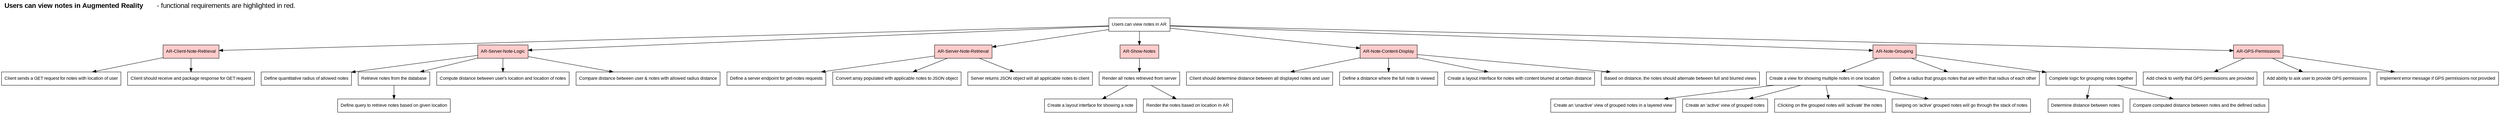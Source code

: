 digraph G {
    fontsize = 18
    fontname = Arial
    labelloc = "t"
    labeljust = "l"
    rankdir="TB"

    // System feature title
    label = <<b>Users can view notes in Augmented Reality      </b> - functional requirements are highlighted in red.<br/><br/>>

    // System feature
    node [shape=record fontname=Arial fontsize=12]
    0 [label="Users can view notes in AR"]

    // Functional Requirements
    node [style=filled fillcolor="#FFCCCC"]
    1 [label="AR-Client-Note-Retrieval"]
    2 [label="AR-Server-Note-Logic"]
    3 [label="AR-Server-Note-Retrieval"]
    4 [label="AR-Show-Notes"]
    5 [label="AR-Note-Content-Display"]
    6 [label="AR-Note-Grouping"]
    7 [label="AR-GPS-Permissions"]
    node [fillcolor="#FFFFFF"]
    0 -> 1, 2, 3, 4, 5, 6, 7

    // func-req-1 sub-reqs
    1.1 [label="Client sends a GET request for notes with location of user"]
    1.2 [label="Client should receive and package response for GET request"]
    1 -> {1.1, 1.2}

    2.1 [label="Define quantitative radius of allowed notes"]
    2.2 [label="Retrieve notes from the database"]
    2.3 [label="Compute distance between user's location and location of notes"]
    2.4 [label="Compare distance between user & notes with allowed radius distance"]
    2 -> {2.1, 2.2, 2.3, 2.4}

    "2.2.1" [label="Define query to retrieve notes based on given location"]
    2.2 -> {"2.2.1"}

    3.1 [label="Define a server endpoint for get-notes requests"]
    3.2 [label="Convert array populated with applicable notes to JSON object"]
    3.3 [label="Server returns JSON object will all applicable notes to client"]
    3 -> {3.1, 3.2, 3.3}

    4.1 [label="Render all notes retrieved from server"]
    4 -> {4.1}

    "4.1.1" [label="Create a layout interface for showing a note"]
    "4.1.2" [label="Render the notes based on location in AR"]
    4.1 -> {"4.1.1", "4.1.2"}

    5.1 [label="Client should determine distance between all displayed notes and user"]
    5.2 [label="Define a distance where the full note is viewed"]
    5.3 [label="Create a layout interface for notes with content blurred at certain distance"]
    5.4 [label="Based on distance, the notes should alternate between full and blurred views"]
    5 -> {5.1, 5.2, 5.3, 5.4}

    6.1 [label="Create a view for showing multiple notes in one location"]
    6.2 [label="Define a radius that groups notes that are within that radius of each other"]
    6.3 [label="Complete logic for grouping notes together"]
    6 -> {6.1, 6.2, 6.3}

    "6.1.1" [label="Create an 'unactive' view of grouped notes in a layered view"]
    "6.1.2" [label="Create an 'active' view of grouped notes"]
    "6.1.3" [label="Clicking on the grouped notes will 'activate' the notes"]
    "6.1.4" [label="Swiping on 'active' grouped notes will go through the stack of notes"]
    6.1 -> {"6.1.1", "6.1.2", "6.1.3", "6.1.4"}

    "6.3.1" [label="Determine distance between notes"]
    "6.3.2" [label="Compare computed distance between notes and the defined radius"]
    6.3 -> {"6.3.1", "6.3.2"}

    7.1 [label="Add check to verify that GPS permissions are provided"]
    7.2 [label="Add ability to ask user to provide GPS permissions"]
    7.3 [label="Implement error message if GPS permissions not provided"]
    7 -> {7.1, 7.2, 7.3}
}